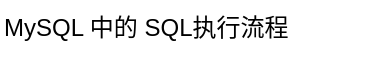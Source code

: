 <mxfile version="22.0.5" type="github">
  <diagram name="第 1 页" id="PjZs5kLfQp9zXu6E3ntm">
    <mxGraphModel dx="836" dy="644" grid="1" gridSize="10" guides="1" tooltips="1" connect="1" arrows="1" fold="1" page="1" pageScale="1" pageWidth="827" pageHeight="1169" math="0" shadow="0">
      <root>
        <mxCell id="0" />
        <mxCell id="1" parent="0" />
        <mxCell id="MCI71acArB24floLTyHA-1" value="MySQL 中的 SQL执行流程" style="text;whiteSpace=wrap;html=1;" vertex="1" parent="1">
          <mxGeometry x="30" y="20" width="190" height="40" as="geometry" />
        </mxCell>
      </root>
    </mxGraphModel>
  </diagram>
</mxfile>
